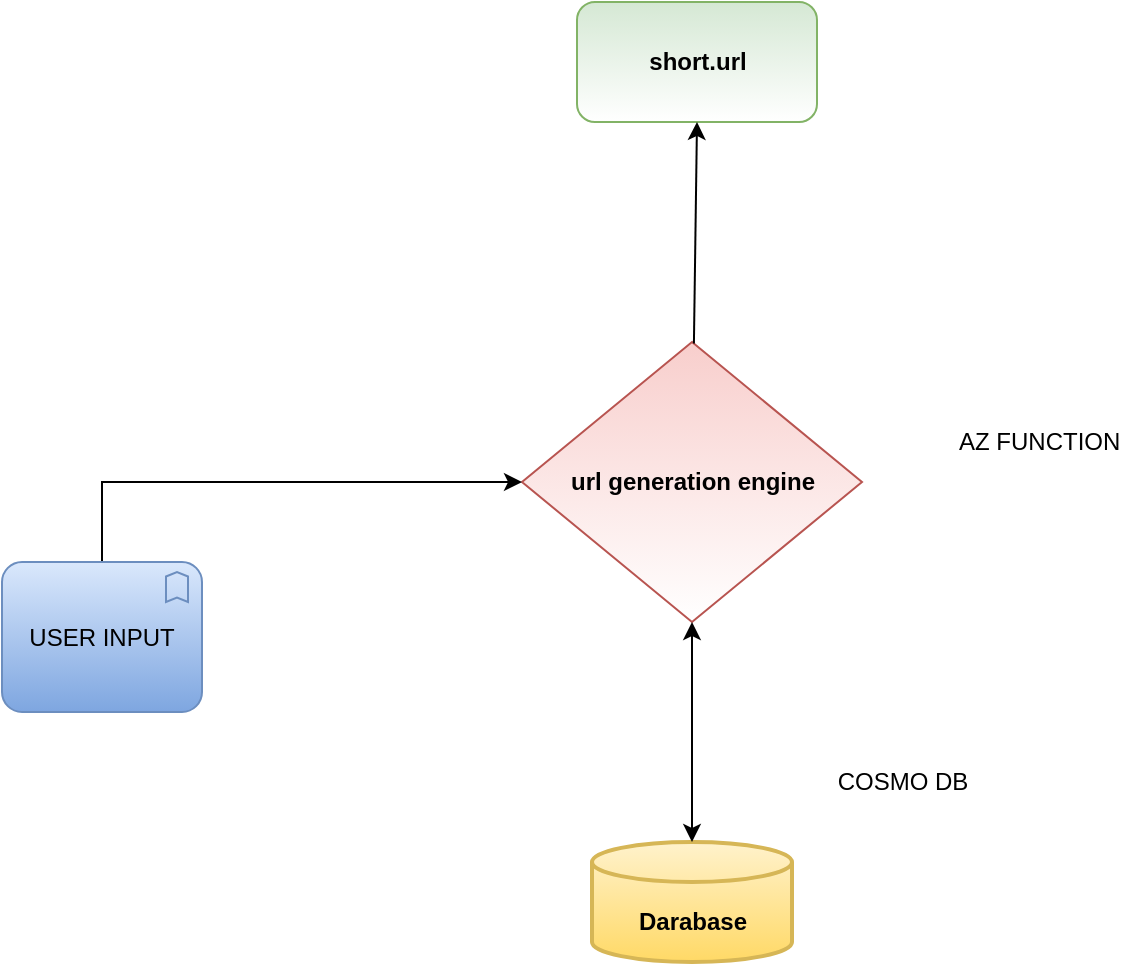 <mxfile version="15.5.2" type="github">
  <diagram id="Atg6jaX2FserM25Iooo6" name="Page-1">
    <mxGraphModel dx="1426" dy="654" grid="1" gridSize="10" guides="1" tooltips="1" connect="1" arrows="1" fold="1" page="1" pageScale="1" pageWidth="850" pageHeight="1100" math="0" shadow="0">
      <root>
        <mxCell id="0" />
        <mxCell id="1" parent="0" />
        <mxCell id="JhqySQ_aaDsHSltOe3lZ-2" value="" style="strokeWidth=2;html=1;shape=mxgraph.flowchart.database;whiteSpace=wrap;fillColor=#fff2cc;gradientColor=#ffd966;strokeColor=#d6b656;" parent="1" vertex="1">
          <mxGeometry x="365" y="580" width="100" height="60" as="geometry" />
        </mxCell>
        <mxCell id="JhqySQ_aaDsHSltOe3lZ-4" value="short.url" style="rounded=1;whiteSpace=wrap;html=1;fillColor=#d5e8d4;strokeColor=#82b366;gradientColor=#ffffff;fontStyle=1" parent="1" vertex="1">
          <mxGeometry x="357.5" y="160" width="120" height="60" as="geometry" />
        </mxCell>
        <mxCell id="JhqySQ_aaDsHSltOe3lZ-5" value="" style="rhombus;whiteSpace=wrap;html=1;fillColor=#f8cecc;strokeColor=#b85450;gradientColor=#ffffff;" parent="1" vertex="1">
          <mxGeometry x="330" y="330" width="170" height="140" as="geometry" />
        </mxCell>
        <mxCell id="JhqySQ_aaDsHSltOe3lZ-6" value="" style="endArrow=classic;html=1;rounded=0;entryX=0.5;entryY=1;entryDx=0;entryDy=0;" parent="1" source="JhqySQ_aaDsHSltOe3lZ-5" target="JhqySQ_aaDsHSltOe3lZ-4" edge="1">
          <mxGeometry width="50" height="50" relative="1" as="geometry">
            <mxPoint x="400" y="460" as="sourcePoint" />
            <mxPoint x="450" y="410" as="targetPoint" />
          </mxGeometry>
        </mxCell>
        <mxCell id="JhqySQ_aaDsHSltOe3lZ-9" value="" style="endArrow=classic;startArrow=classic;html=1;rounded=0;entryX=0.5;entryY=1;entryDx=0;entryDy=0;exitX=0.5;exitY=0;exitDx=0;exitDy=0;exitPerimeter=0;" parent="1" source="JhqySQ_aaDsHSltOe3lZ-2" target="JhqySQ_aaDsHSltOe3lZ-5" edge="1">
          <mxGeometry width="50" height="50" relative="1" as="geometry">
            <mxPoint x="419" y="560" as="sourcePoint" />
            <mxPoint x="430" y="500" as="targetPoint" />
          </mxGeometry>
        </mxCell>
        <mxCell id="JhqySQ_aaDsHSltOe3lZ-10" value="url generation engine" style="text;html=1;resizable=0;autosize=1;align=center;verticalAlign=middle;points=[];fillColor=none;strokeColor=none;rounded=0;fontStyle=1" parent="1" vertex="1">
          <mxGeometry x="345" y="390" width="140" height="20" as="geometry" />
        </mxCell>
        <mxCell id="JhqySQ_aaDsHSltOe3lZ-11" value="Darabase" style="text;html=1;resizable=0;autosize=1;align=center;verticalAlign=middle;points=[];fillColor=none;strokeColor=none;rounded=0;fontStyle=1" parent="1" vertex="1">
          <mxGeometry x="380" y="610" width="70" height="20" as="geometry" />
        </mxCell>
        <mxCell id="JhqySQ_aaDsHSltOe3lZ-14" style="edgeStyle=orthogonalEdgeStyle;rounded=0;orthogonalLoop=1;jettySize=auto;html=1;exitX=0.5;exitY=0;exitDx=0;exitDy=0;exitPerimeter=0;entryX=0;entryY=0.5;entryDx=0;entryDy=0;" parent="1" source="JhqySQ_aaDsHSltOe3lZ-13" target="JhqySQ_aaDsHSltOe3lZ-5" edge="1">
          <mxGeometry relative="1" as="geometry" />
        </mxCell>
        <mxCell id="JhqySQ_aaDsHSltOe3lZ-13" value="USER INPUT" style="html=1;outlineConnect=0;whiteSpace=wrap;fillColor=#dae8fc;shape=mxgraph.archimate.business;busType=function;gradientColor=#7ea6e0;strokeColor=#6c8ebf;" parent="1" vertex="1">
          <mxGeometry x="70" y="440" width="100" height="75" as="geometry" />
        </mxCell>
        <mxCell id="9A1-Uq_Hq8qBDJFupuLG-1" value="AZ FUNCTION&amp;nbsp;" style="text;html=1;resizable=0;autosize=1;align=center;verticalAlign=middle;points=[];fillColor=none;strokeColor=none;rounded=0;" vertex="1" parent="1">
          <mxGeometry x="540" y="370" width="100" height="20" as="geometry" />
        </mxCell>
        <mxCell id="9A1-Uq_Hq8qBDJFupuLG-2" value="COSMO DB" style="text;html=1;resizable=0;autosize=1;align=center;verticalAlign=middle;points=[];fillColor=none;strokeColor=none;rounded=0;" vertex="1" parent="1">
          <mxGeometry x="480" y="540" width="80" height="20" as="geometry" />
        </mxCell>
      </root>
    </mxGraphModel>
  </diagram>
</mxfile>
